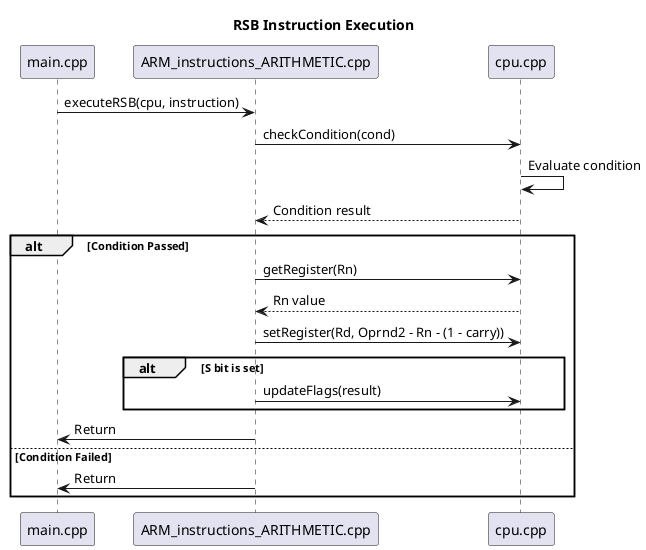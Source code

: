 @startuml

title RSB Instruction Execution

participant "main.cpp" as Main
participant "ARM_instructions_ARITHMETIC.cpp" as ARITH
participant "cpu.cpp" as CPU

Main -> ARITH: executeRSB(cpu, instruction)
ARITH -> CPU: checkCondition(cond)
CPU -> CPU: Evaluate condition
CPU --> ARITH: Condition result
alt Condition Passed
    ARITH -> CPU: getRegister(Rn)
    CPU --> ARITH: Rn value
    ARITH -> CPU: setRegister(Rd, Oprnd2 - Rn - (1 - carry))
    alt S bit is set
        ARITH -> CPU: updateFlags(result)
    end
    ARITH -> Main: Return
else Condition Failed
    ARITH -> Main: Return
end

@enduml